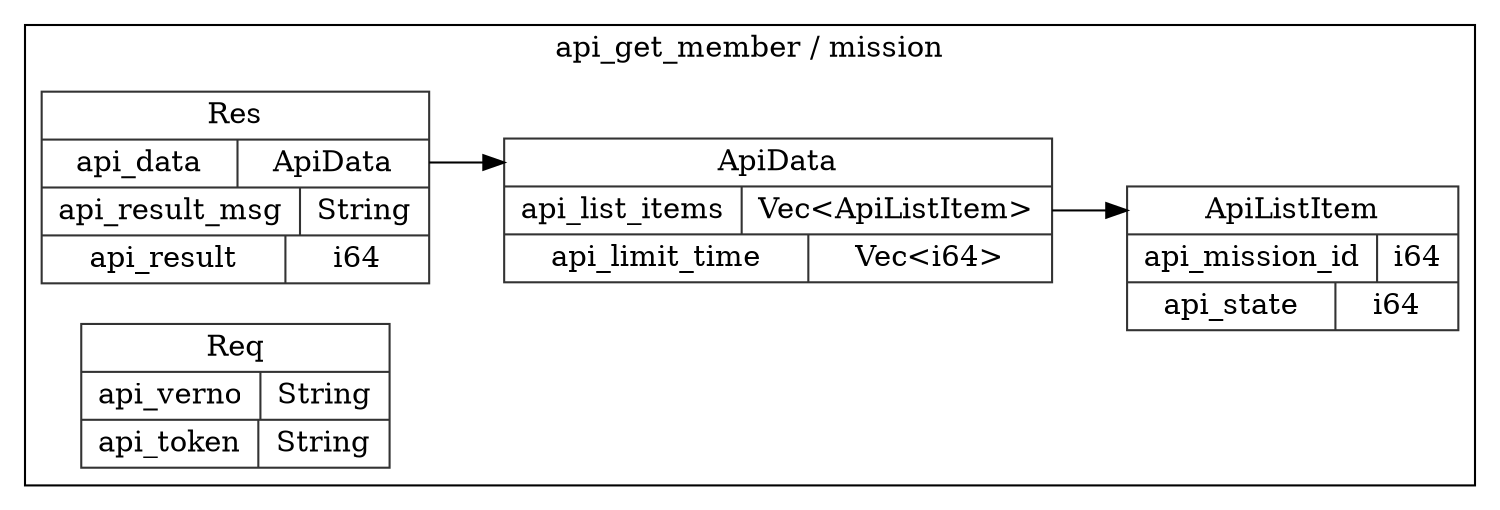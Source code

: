 digraph {
  rankdir=LR;
  subgraph cluster_0 {
    label="api_get_member / mission";
    node [style="filled", color=white, style="solid", color=gray20];
    api_get_member__mission__ApiListItem [label="<ApiListItem> ApiListItem  | { api_mission_id | <api_mission_id> i64 } | { api_state | <api_state> i64 }", shape=record];
    api_get_member__mission__Res [label="<Res> Res  | { api_data | <api_data> ApiData } | { api_result_msg | <api_result_msg> String } | { api_result | <api_result> i64 }", shape=record];
    api_get_member__mission__ApiData;
    api_get_member__mission__Res:api_data:e -> api_get_member__mission__ApiData:ApiData:w;
    api_get_member__mission__ApiData [label="<ApiData> ApiData  | { api_list_items | <api_list_items> Vec\<ApiListItem\> } | { api_limit_time | <api_limit_time> Vec\<i64\> }", shape=record];
    api_get_member__mission__ApiData:api_list_items:e -> api_get_member__mission__ApiListItem:ApiListItem:w;
    api_get_member__mission__Req [label="<Req> Req  | { api_verno | <api_verno> String } | { api_token | <api_token> String }", shape=record];
  }
}
